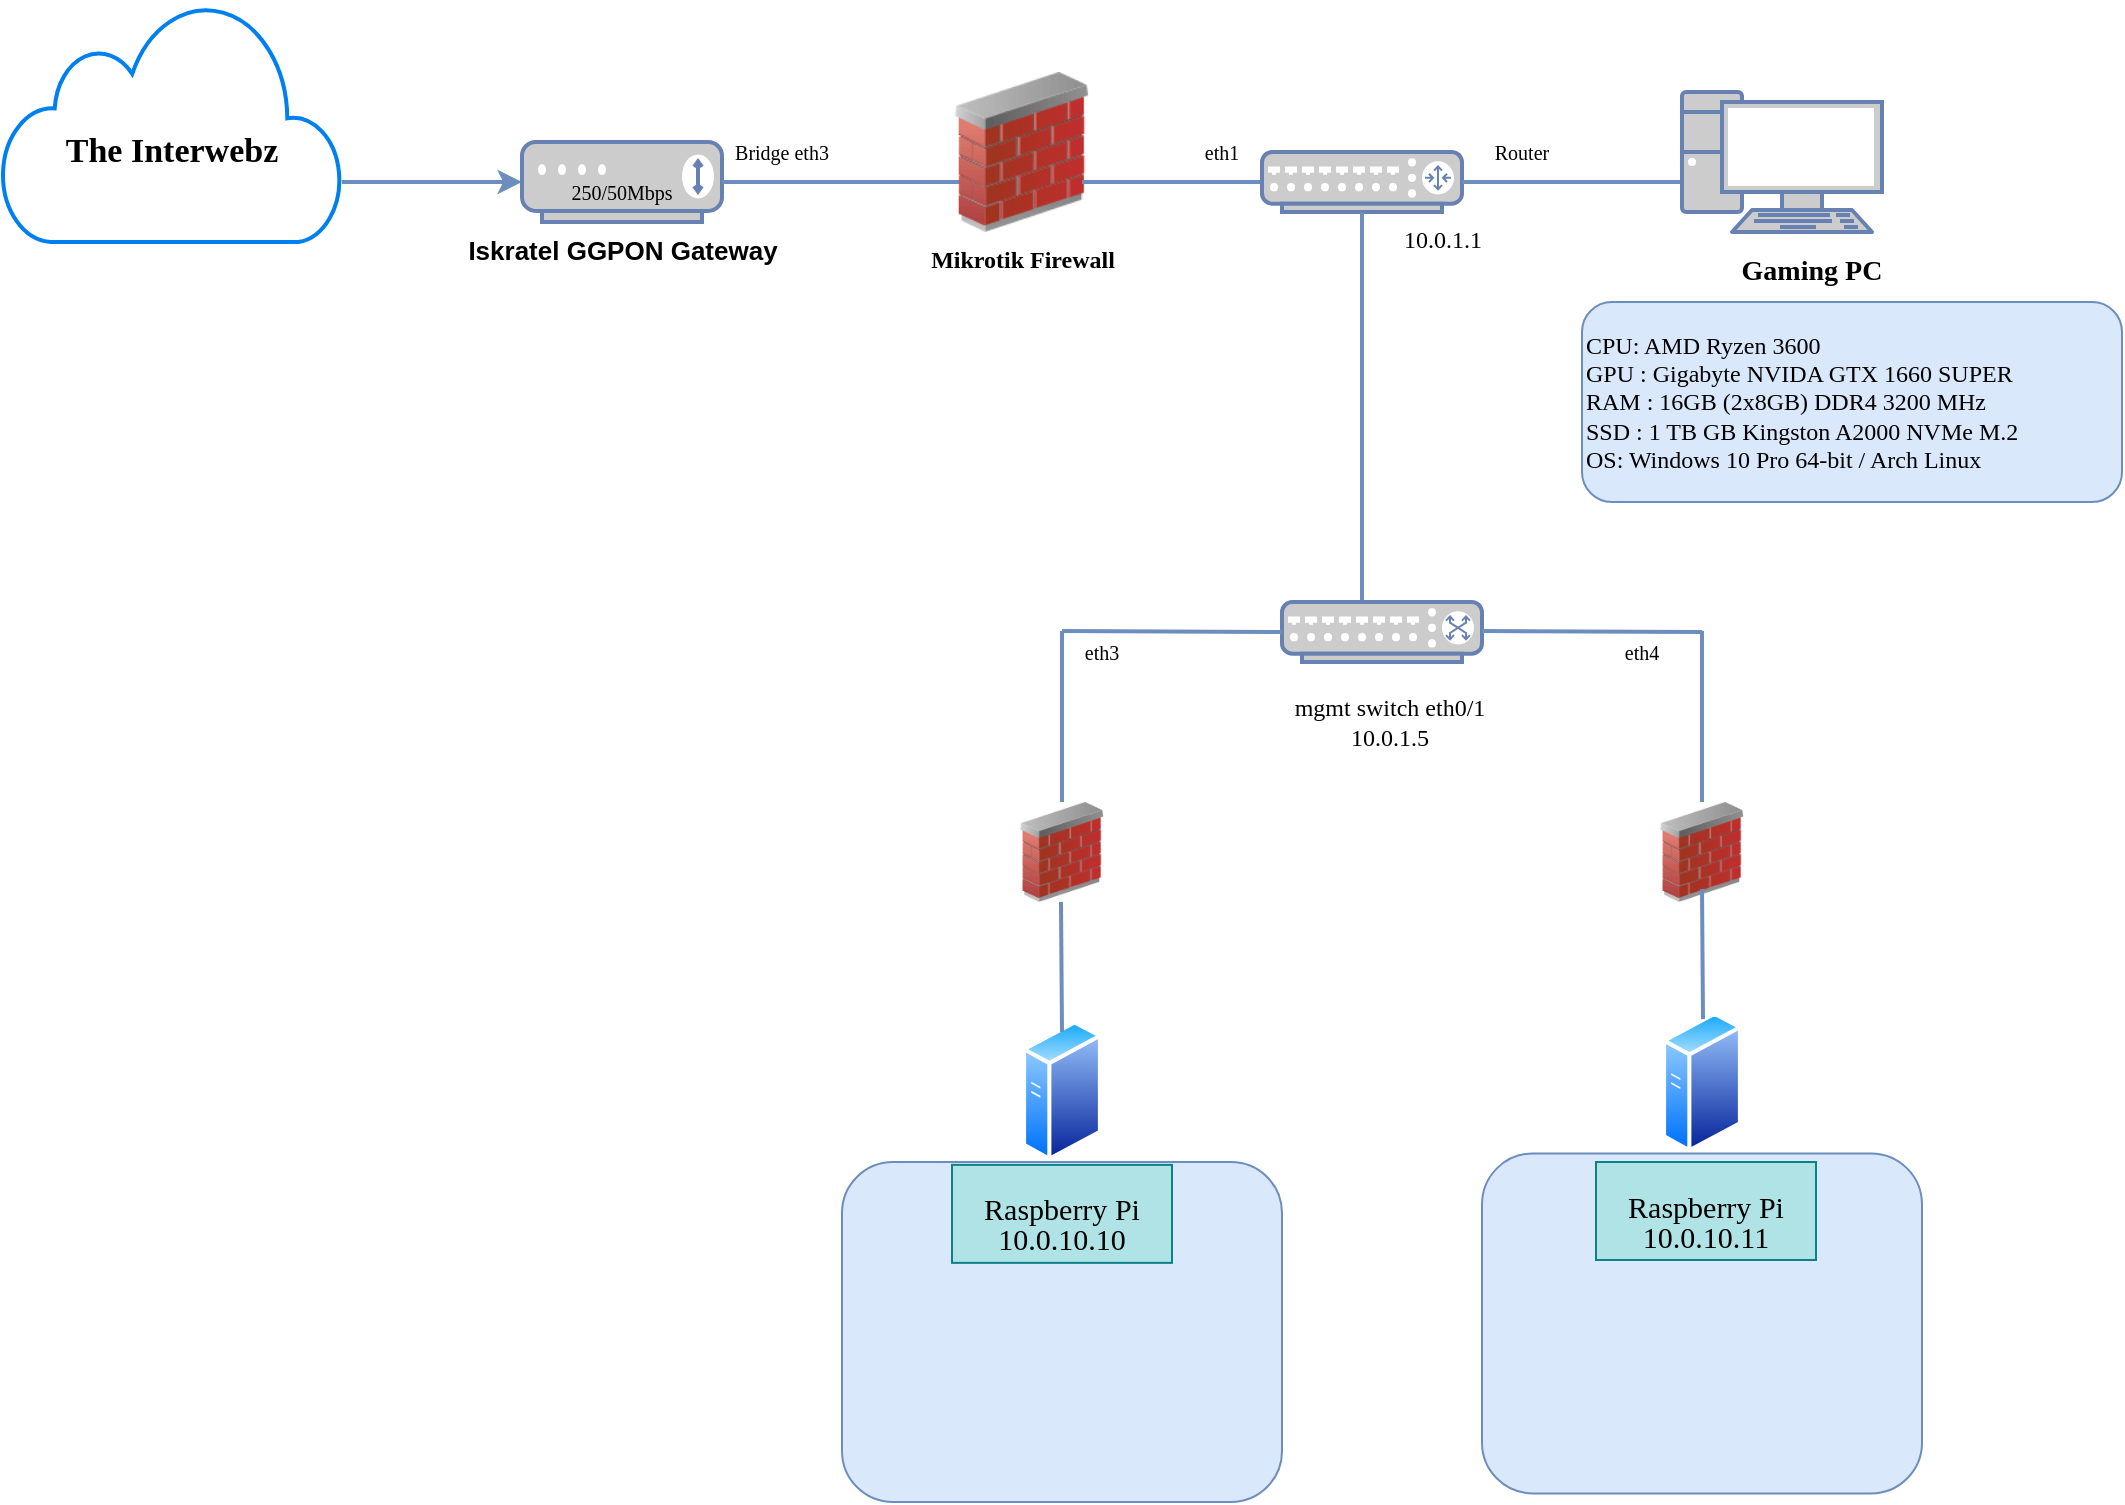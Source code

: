 <mxfile version="20.7.4" type="github">
  <diagram id="iju5pOygdDxo4xcLel-_" name="Page-1">
    <mxGraphModel dx="1401" dy="711" grid="1" gridSize="10" guides="1" tooltips="1" connect="1" arrows="1" fold="1" page="1" pageScale="1" pageWidth="827" pageHeight="1169" math="0" shadow="0">
      <root>
        <mxCell id="0" />
        <mxCell id="1" parent="0" />
        <mxCell id="RDJNClESdxmCvVbitQK3-1" value="" style="html=1;verticalLabelPosition=bottom;align=center;labelBackgroundColor=#ffffff;verticalAlign=top;strokeWidth=2;strokeColor=#0080F0;shadow=0;dashed=0;shape=mxgraph.ios7.icons.cloud;" parent="1" vertex="1">
          <mxGeometry x="30" y="20" width="170" height="120" as="geometry" />
        </mxCell>
        <mxCell id="RDJNClESdxmCvVbitQK3-2" value="&lt;h3 style=&quot;font-size: 17px;&quot;&gt;&lt;b style=&quot;font-size: 17px;&quot;&gt;&lt;font style=&quot;font-size: 17px;&quot;&gt;The Interwebz&lt;/font&gt;&lt;/b&gt;&lt;/h3&gt;" style="text;strokeColor=none;align=center;fillColor=none;html=1;verticalAlign=middle;whiteSpace=wrap;rounded=0;fontFamily=Verdana;fontSize=17;" parent="1" vertex="1">
          <mxGeometry x="40" y="60" width="150" height="70" as="geometry" />
        </mxCell>
        <mxCell id="RDJNClESdxmCvVbitQK3-3" value="" style="edgeStyle=none;orthogonalLoop=1;jettySize=auto;html=1;fontFamily=Times New Roman;fontSize=21;fillColor=#dae8fc;strokeColor=#6c8ebf;strokeWidth=2;rounded=0;" parent="1" edge="1">
          <mxGeometry width="80" relative="1" as="geometry">
            <mxPoint x="200" y="110" as="sourcePoint" />
            <mxPoint x="290" y="110" as="targetPoint" />
            <Array as="points" />
          </mxGeometry>
        </mxCell>
        <mxCell id="RDJNClESdxmCvVbitQK3-4" value="Iskratel GGPON Gateway" style="fontColor=#000000;verticalAlign=top;verticalLabelPosition=bottom;labelPosition=center;align=center;html=1;outlineConnect=0;fillColor=#CCCCCC;strokeColor=#6881B3;gradientColor=none;gradientDirection=north;strokeWidth=2;shape=mxgraph.networks.modem;fontFamily=Helvetica;fontSize=13;fontStyle=1" parent="1" vertex="1">
          <mxGeometry x="290" y="90" width="100" height="40" as="geometry" />
        </mxCell>
        <mxCell id="RDJNClESdxmCvVbitQK3-5" value="250/50Mbps" style="text;strokeColor=none;align=center;fillColor=none;html=1;verticalAlign=middle;whiteSpace=wrap;rounded=0;fontFamily=Verdana;fontSize=10;fontColor=#000000;" parent="1" vertex="1">
          <mxGeometry x="310" y="100" width="60" height="30" as="geometry" />
        </mxCell>
        <mxCell id="RDJNClESdxmCvVbitQK3-7" value="" style="endArrow=none;html=1;rounded=0;labelBorderColor=none;strokeColor=#6c8ebf;strokeWidth=2;fontFamily=Verdana;fontSize=10;fontColor=#000000;fillColor=#dae8fc;" parent="1" edge="1">
          <mxGeometry width="50" height="50" relative="1" as="geometry">
            <mxPoint x="390" y="110" as="sourcePoint" />
            <mxPoint x="510" y="110" as="targetPoint" />
          </mxGeometry>
        </mxCell>
        <mxCell id="RDJNClESdxmCvVbitQK3-8" value="Bridge eth3&lt;br&gt;" style="text;strokeColor=none;align=center;fillColor=none;html=1;verticalAlign=middle;whiteSpace=wrap;rounded=0;fontFamily=Verdana;fontSize=10;fontColor=#000000;" parent="1" vertex="1">
          <mxGeometry x="390" y="80" width="60" height="30" as="geometry" />
        </mxCell>
        <mxCell id="RDJNClESdxmCvVbitQK3-18" value="" style="shape=image;imageAspect=0;aspect=fixed;verticalLabelPosition=bottom;verticalAlign=top;fontFamily=Verdana;fontSize=10;fontColor=#000000;image=https://trademarks.justia.com/media/image.php?serial=79113233;" parent="1" vertex="1">
          <mxGeometry x="285" y="50.6" width="110" height="29.4" as="geometry" />
        </mxCell>
        <mxCell id="RDJNClESdxmCvVbitQK3-19" value="&lt;b style=&quot;&quot;&gt;&lt;font style=&quot;font-size: 12px;&quot;&gt;Mikrotik Firewall&lt;/font&gt;&lt;/b&gt;" style="image;html=1;image=img/lib/clip_art/networking/Firewall_02_128x128.png;fontFamily=Verdana;fontSize=11;fontColor=#000000;" parent="1" vertex="1">
          <mxGeometry x="500" y="55" width="80" height="80" as="geometry" />
        </mxCell>
        <mxCell id="RDJNClESdxmCvVbitQK3-21" value="" style="endArrow=none;html=1;rounded=0;labelBorderColor=none;strokeColor=#6c8ebf;strokeWidth=2;fontFamily=Verdana;fontSize=10;fontColor=#000000;fillColor=#dae8fc;" parent="1" edge="1">
          <mxGeometry width="50" height="50" relative="1" as="geometry">
            <mxPoint x="570" y="110" as="sourcePoint" />
            <mxPoint x="660" y="110" as="targetPoint" />
          </mxGeometry>
        </mxCell>
        <mxCell id="RDJNClESdxmCvVbitQK3-23" value="eth1" style="text;strokeColor=none;align=center;fillColor=none;html=1;verticalAlign=middle;whiteSpace=wrap;rounded=0;fontFamily=Verdana;fontSize=10;fontColor=#000000;" parent="1" vertex="1">
          <mxGeometry x="610" y="80" width="60" height="30" as="geometry" />
        </mxCell>
        <mxCell id="RDJNClESdxmCvVbitQK3-24" value="&lt;blockquote style=&quot;margin: 0 0 0 40px; border: none; padding: 0px;&quot;&gt;&lt;blockquote style=&quot;margin: 0 0 0 40px; border: none; padding: 0px;&quot;&gt;&lt;div style=&quot;&quot;&gt;&lt;span style=&quot;color: rgb(0, 0, 0); background-color: transparent;&quot;&gt;10.0.1.1&lt;/span&gt;&lt;/div&gt;&lt;/blockquote&gt;&lt;/blockquote&gt;" style="fontColor=#0066CC;verticalAlign=top;verticalLabelPosition=bottom;labelPosition=center;align=center;html=1;outlineConnect=0;fillColor=#CCCCCC;strokeColor=#6881B3;gradientColor=none;gradientDirection=north;strokeWidth=2;shape=mxgraph.networks.router;fontFamily=Verdana;fontSize=12;" parent="1" vertex="1">
          <mxGeometry x="660" y="95" width="100" height="30" as="geometry" />
        </mxCell>
        <mxCell id="RDJNClESdxmCvVbitQK3-25" value="" style="shape=image;imageAspect=0;aspect=fixed;verticalLabelPosition=bottom;verticalAlign=top;fontFamily=Verdana;fontSize=12;fontColor=#000000;image=https://mikrotik.com/img/mtv2/newlogo.svg;" parent="1" vertex="1">
          <mxGeometry x="635.77" y="60" width="148.46" height="25.73" as="geometry" />
        </mxCell>
        <mxCell id="RDJNClESdxmCvVbitQK3-26" value="" style="endArrow=none;html=1;rounded=0;labelBorderColor=none;strokeColor=#6c8ebf;strokeWidth=2;fontFamily=Verdana;fontSize=10;fontColor=#000000;fillColor=#dae8fc;" parent="1" edge="1">
          <mxGeometry width="50" height="50" relative="1" as="geometry">
            <mxPoint x="760" y="110" as="sourcePoint" />
            <mxPoint x="870" y="110" as="targetPoint" />
          </mxGeometry>
        </mxCell>
        <mxCell id="RDJNClESdxmCvVbitQK3-27" value="Router" style="text;strokeColor=none;align=center;fillColor=none;html=1;verticalAlign=middle;whiteSpace=wrap;rounded=0;fontFamily=Verdana;fontSize=10;fontColor=#000000;" parent="1" vertex="1">
          <mxGeometry x="760" y="80" width="60" height="30" as="geometry" />
        </mxCell>
        <mxCell id="RDJNClESdxmCvVbitQK3-30" value="" style="fontColor=#0066CC;verticalAlign=top;verticalLabelPosition=bottom;labelPosition=center;align=center;html=1;outlineConnect=0;fillColor=#CCCCCC;strokeColor=#6881B3;gradientColor=none;gradientDirection=north;strokeWidth=2;shape=mxgraph.networks.pc;fontFamily=Verdana;fontSize=12;" parent="1" vertex="1">
          <mxGeometry x="870" y="65" width="100" height="70" as="geometry" />
        </mxCell>
        <mxCell id="RDJNClESdxmCvVbitQK3-31" value="Gaming PC" style="text;strokeColor=none;align=center;fillColor=none;html=1;verticalAlign=middle;whiteSpace=wrap;rounded=0;fontFamily=Verdana;fontSize=14;fontColor=#000000;fontStyle=1" parent="1" vertex="1">
          <mxGeometry x="890" y="135" width="90" height="40" as="geometry" />
        </mxCell>
        <mxCell id="RDJNClESdxmCvVbitQK3-32" value="CPU: AMD Ryzen 3600&lt;br style=&quot;font-size: 12px;&quot;&gt;GPU : Gigabyte NVIDA GTX 1660 SUPER&lt;br style=&quot;font-size: 12px;&quot;&gt;RAM : 16GB (2x8GB) DDR4 3200 MHz&lt;br style=&quot;font-size: 12px;&quot;&gt;SSD : 1 TB GB Kingston A2000 NVMe M.2&lt;br style=&quot;font-size: 12px;&quot;&gt;OS: Windows 10 Pro 64-bit / Arch Linux" style="rounded=1;whiteSpace=wrap;html=1;fontFamily=Verdana;fontSize=12;fillColor=#dae8fc;strokeColor=#6c8ebf;align=left;" parent="1" vertex="1">
          <mxGeometry x="820" y="170" width="270" height="100" as="geometry" />
        </mxCell>
        <mxCell id="RDJNClESdxmCvVbitQK3-35" value="" style="endArrow=none;html=1;rounded=0;labelBorderColor=none;strokeColor=#6c8ebf;strokeWidth=2;fontFamily=Verdana;fontSize=10;fontColor=#000000;fillColor=#dae8fc;" parent="1" source="RDJNClESdxmCvVbitQK3-24" edge="1">
          <mxGeometry width="50" height="50" relative="1" as="geometry">
            <mxPoint x="635.77" y="260" as="sourcePoint" />
            <mxPoint x="710" y="320" as="targetPoint" />
          </mxGeometry>
        </mxCell>
        <mxCell id="RDJNClESdxmCvVbitQK3-37" value="" style="fontColor=#0066CC;verticalAlign=top;verticalLabelPosition=bottom;labelPosition=center;align=center;html=1;outlineConnect=0;fillColor=#CCCCCC;strokeColor=#6881B3;gradientColor=none;gradientDirection=north;strokeWidth=2;shape=mxgraph.networks.switch;fontFamily=Verdana;fontSize=12;" parent="1" vertex="1">
          <mxGeometry x="670" y="320" width="100" height="30" as="geometry" />
        </mxCell>
        <mxCell id="RDJNClESdxmCvVbitQK3-38" value="" style="shape=image;imageAspect=0;aspect=fixed;verticalLabelPosition=bottom;verticalAlign=top;fontFamily=Verdana;fontSize=12;fontColor=#000000;image=https://mikrotik.com/img/mtv2/newlogo.svg;" parent="1" vertex="1">
          <mxGeometry x="630" y="294.27" width="148.46" height="25.73" as="geometry" />
        </mxCell>
        <mxCell id="RDJNClESdxmCvVbitQK3-39" value="mgmt switch eth0/1&lt;br&gt;10.0.1.5" style="text;strokeColor=none;align=center;fillColor=none;html=1;verticalAlign=middle;whiteSpace=wrap;rounded=0;fontFamily=Verdana;fontSize=12;fontColor=#000000;" parent="1" vertex="1">
          <mxGeometry x="664.23" y="370" width="120" height="20" as="geometry" />
        </mxCell>
        <mxCell id="RDJNClESdxmCvVbitQK3-40" value="" style="endArrow=none;html=1;rounded=0;labelBorderColor=none;strokeColor=#6c8ebf;strokeWidth=2;fontFamily=Verdana;fontSize=10;fontColor=#000000;fillColor=#dae8fc;" parent="1" edge="1">
          <mxGeometry width="50" height="50" relative="1" as="geometry">
            <mxPoint x="560" y="334.5" as="sourcePoint" />
            <mxPoint x="670" y="335" as="targetPoint" />
          </mxGeometry>
        </mxCell>
        <mxCell id="RDJNClESdxmCvVbitQK3-41" value="eth3" style="text;strokeColor=none;align=center;fillColor=none;html=1;verticalAlign=middle;whiteSpace=wrap;rounded=0;fontFamily=Verdana;fontSize=10;fontColor=#000000;" parent="1" vertex="1">
          <mxGeometry x="550" y="330" width="60" height="30" as="geometry" />
        </mxCell>
        <mxCell id="RDJNClESdxmCvVbitQK3-42" value="" style="image;html=1;image=img/lib/clip_art/networking/Firewall_02_128x128.png;fontFamily=Verdana;fontSize=12;fontColor=#000000;" parent="1" vertex="1">
          <mxGeometry x="530" y="420" width="60" height="50" as="geometry" />
        </mxCell>
        <mxCell id="RDJNClESdxmCvVbitQK3-44" value="" style="aspect=fixed;perimeter=ellipsePerimeter;html=1;align=center;shadow=0;dashed=0;spacingTop=3;image;image=img/lib/active_directory/generic_server.svg;fontFamily=Verdana;fontSize=12;fontColor=#000000;" parent="1" vertex="1">
          <mxGeometry x="540" y="528.57" width="40" height="71.43" as="geometry" />
        </mxCell>
        <mxCell id="RDJNClESdxmCvVbitQK3-46" value="" style="endArrow=none;html=1;rounded=0;labelBorderColor=none;strokeColor=#6c8ebf;strokeWidth=2;fontFamily=Verdana;fontSize=10;fontColor=#000000;fillColor=#dae8fc;" parent="1" edge="1">
          <mxGeometry width="50" height="50" relative="1" as="geometry">
            <mxPoint x="559.5" y="470" as="sourcePoint" />
            <mxPoint x="560" y="535" as="targetPoint" />
          </mxGeometry>
        </mxCell>
        <mxCell id="RDJNClESdxmCvVbitQK3-47" value="" style="shape=image;html=1;verticalAlign=top;verticalLabelPosition=bottom;labelBackgroundColor=#ffffff;imageAspect=0;aspect=fixed;image=https://cdn1.iconfinder.com/data/icons/fruit-136/64/Fruit_iconfree_Filled_Outline_raspberry-healthy-organic-food-fruit_icon-128.png;fontFamily=Verdana;fontSize=10;fontColor=#000000;" parent="1" vertex="1">
          <mxGeometry x="580" y="535" width="50" height="50" as="geometry" />
        </mxCell>
        <mxCell id="RDJNClESdxmCvVbitQK3-48" value="&lt;h1 style=&quot;line-height: 120%;&quot;&gt;&lt;br&gt;&lt;/h1&gt;" style="rounded=1;whiteSpace=wrap;html=1;fontFamily=Verdana;fontSize=12;fillColor=#dae8fc;strokeColor=#6c8ebf;align=center;" parent="1" vertex="1">
          <mxGeometry x="450" y="600" width="220" height="170" as="geometry" />
        </mxCell>
        <mxCell id="RDJNClESdxmCvVbitQK3-49" value="&lt;p style=&quot;border-color: var(--border-color); line-height: 0%; font-size: 15px;&quot;&gt;&lt;font style=&quot;font-size: 15px;&quot;&gt;&lt;font style=&quot;font-size: 15px;&quot;&gt;Raspberry&lt;/font&gt; Pi&lt;/font&gt;&lt;/p&gt;&lt;div style=&quot;border-color: var(--border-color); font-size: 15px; line-height: 0%;&quot;&gt;&lt;font style=&quot;font-size: 15px;&quot;&gt;10.0.10.10&lt;/font&gt;&lt;/div&gt;" style="rounded=0;whiteSpace=wrap;html=1;fontFamily=Verdana;fontSize=10;align=center;fillColor=#b0e3e6;strokeColor=#0e8088;" parent="1" vertex="1">
          <mxGeometry x="505" y="601.43" width="110" height="49" as="geometry" />
        </mxCell>
        <mxCell id="RDJNClESdxmCvVbitQK3-50" value="" style="shape=image;html=1;verticalAlign=top;verticalLabelPosition=bottom;labelBackgroundColor=#ffffff;imageAspect=0;aspect=fixed;image=https://cdn1.iconfinder.com/data/icons/Vista-Inspirate_1.0/128x128/apps/debian.png;fontFamily=Verdana;fontSize=15;fontColor=#000000;" parent="1" vertex="1">
          <mxGeometry x="615" y="601.43" width="60" height="60" as="geometry" />
        </mxCell>
        <mxCell id="RDJNClESdxmCvVbitQK3-53" value="" style="endArrow=none;html=1;rounded=0;labelBorderColor=none;strokeColor=#6c8ebf;strokeWidth=2;fontFamily=Verdana;fontSize=10;fontColor=#000000;fillColor=#dae8fc;entryX=0.5;entryY=0;entryDx=0;entryDy=0;" parent="1" edge="1">
          <mxGeometry width="50" height="50" relative="1" as="geometry">
            <mxPoint x="560" y="334.5" as="sourcePoint" />
            <mxPoint x="560" y="420" as="targetPoint" />
            <Array as="points">
              <mxPoint x="560" y="380" />
            </Array>
          </mxGeometry>
        </mxCell>
        <mxCell id="RDJNClESdxmCvVbitQK3-54" value="" style="endArrow=none;html=1;rounded=0;labelBorderColor=none;strokeColor=#6c8ebf;strokeWidth=2;fontFamily=Verdana;fontSize=10;fontColor=#000000;fillColor=#dae8fc;" parent="1" edge="1">
          <mxGeometry width="50" height="50" relative="1" as="geometry">
            <mxPoint x="770" y="334.5" as="sourcePoint" />
            <mxPoint x="880" y="335" as="targetPoint" />
          </mxGeometry>
        </mxCell>
        <mxCell id="RDJNClESdxmCvVbitQK3-55" value="" style="endArrow=none;html=1;rounded=0;labelBorderColor=none;strokeColor=#6c8ebf;strokeWidth=2;fontFamily=Verdana;fontSize=10;fontColor=#000000;fillColor=#dae8fc;entryX=0.5;entryY=0;entryDx=0;entryDy=0;" parent="1" edge="1">
          <mxGeometry width="50" height="50" relative="1" as="geometry">
            <mxPoint x="880" y="334.5" as="sourcePoint" />
            <mxPoint x="880" y="420" as="targetPoint" />
            <Array as="points">
              <mxPoint x="880" y="380" />
            </Array>
          </mxGeometry>
        </mxCell>
        <mxCell id="RDJNClESdxmCvVbitQK3-56" value="" style="image;html=1;image=img/lib/clip_art/networking/Firewall_02_128x128.png;fontFamily=Verdana;fontSize=12;fontColor=#000000;" parent="1" vertex="1">
          <mxGeometry x="850" y="420" width="60" height="50" as="geometry" />
        </mxCell>
        <mxCell id="RDJNClESdxmCvVbitQK3-57" value="eth4" style="text;strokeColor=none;align=center;fillColor=none;html=1;verticalAlign=middle;whiteSpace=wrap;rounded=0;fontFamily=Verdana;fontSize=10;fontColor=#000000;" parent="1" vertex="1">
          <mxGeometry x="820" y="330" width="60" height="30" as="geometry" />
        </mxCell>
        <mxCell id="RDJNClESdxmCvVbitQK3-58" value="" style="aspect=fixed;perimeter=ellipsePerimeter;html=1;align=center;shadow=0;dashed=0;spacingTop=3;image;image=img/lib/active_directory/generic_server.svg;fontFamily=Verdana;fontSize=12;fontColor=#000000;" parent="1" vertex="1">
          <mxGeometry x="860" y="524.28" width="40" height="71.43" as="geometry" />
        </mxCell>
        <mxCell id="RDJNClESdxmCvVbitQK3-59" value="" style="endArrow=none;html=1;rounded=0;labelBorderColor=none;strokeColor=#6c8ebf;strokeWidth=2;fontFamily=Verdana;fontSize=10;fontColor=#000000;fillColor=#dae8fc;" parent="1" edge="1">
          <mxGeometry width="50" height="50" relative="1" as="geometry">
            <mxPoint x="880" y="463.57" as="sourcePoint" />
            <mxPoint x="880.5" y="528.57" as="targetPoint" />
          </mxGeometry>
        </mxCell>
        <mxCell id="RDJNClESdxmCvVbitQK3-60" value="" style="shape=image;html=1;verticalAlign=top;verticalLabelPosition=bottom;labelBackgroundColor=#ffffff;imageAspect=0;aspect=fixed;image=https://cdn1.iconfinder.com/data/icons/fruit-136/64/Fruit_iconfree_Filled_Outline_raspberry-healthy-organic-food-fruit_icon-128.png;fontFamily=Verdana;fontSize=10;fontColor=#000000;" parent="1" vertex="1">
          <mxGeometry x="900" y="539.29" width="50" height="50" as="geometry" />
        </mxCell>
        <mxCell id="RDJNClESdxmCvVbitQK3-61" value="&lt;h1 style=&quot;line-height: 120%;&quot;&gt;&lt;br&gt;&lt;/h1&gt;" style="rounded=1;whiteSpace=wrap;html=1;fontFamily=Verdana;fontSize=12;fillColor=#dae8fc;strokeColor=#6c8ebf;align=center;" parent="1" vertex="1">
          <mxGeometry x="770" y="595.71" width="220" height="170" as="geometry" />
        </mxCell>
        <mxCell id="RDJNClESdxmCvVbitQK3-62" value="&lt;p style=&quot;border-color: var(--border-color); line-height: 0%; font-size: 15px;&quot;&gt;&lt;font style=&quot;font-size: 15px;&quot;&gt;&lt;font style=&quot;font-size: 15px;&quot;&gt;Raspberry&lt;/font&gt; Pi&lt;/font&gt;&lt;/p&gt;&lt;div style=&quot;border-color: var(--border-color); font-size: 15px; line-height: 0%;&quot;&gt;&lt;font style=&quot;font-size: 15px;&quot;&gt;10.0.10.11&lt;/font&gt;&lt;/div&gt;" style="rounded=0;whiteSpace=wrap;html=1;fontFamily=Verdana;fontSize=10;align=center;fillColor=#b0e3e6;strokeColor=#0e8088;" parent="1" vertex="1">
          <mxGeometry x="827" y="600" width="110" height="49" as="geometry" />
        </mxCell>
        <mxCell id="RDJNClESdxmCvVbitQK3-63" value="" style="shape=image;html=1;verticalAlign=top;verticalLabelPosition=bottom;labelBackgroundColor=#ffffff;imageAspect=0;aspect=fixed;image=https://cdn1.iconfinder.com/data/icons/Vista-Inspirate_1.0/128x128/apps/debian.png;fontFamily=Verdana;fontSize=15;fontColor=#000000;" parent="1" vertex="1">
          <mxGeometry x="937" y="595.93" width="60" height="60" as="geometry" />
        </mxCell>
        <mxCell id="RDJNClESdxmCvVbitQK3-64" value="" style="shape=image;imageAspect=0;aspect=fixed;verticalLabelPosition=bottom;verticalAlign=top;fontFamily=Verdana;fontSize=15;fontColor=#000000;image=https://wp-cdn.pi-hole.net/wp-content/uploads/2016/12/Vortex-R.webp;" parent="1" vertex="1">
          <mxGeometry x="445" y="649" width="60" height="60" as="geometry" />
        </mxCell>
        <mxCell id="RDJNClESdxmCvVbitQK3-65" value="" style="shape=image;imageAspect=0;aspect=fixed;verticalLabelPosition=bottom;verticalAlign=top;fontFamily=Verdana;fontSize=15;fontColor=#000000;image=https://www.vectorlogo.zone/logos/torproject/torproject-ar21.svg;" parent="1" vertex="1">
          <mxGeometry x="491.42" y="656.07" width="98.58" height="49.29" as="geometry" />
        </mxCell>
        <mxCell id="RDJNClESdxmCvVbitQK3-66" value="" style="shape=image;imageAspect=0;aspect=fixed;verticalLabelPosition=bottom;verticalAlign=top;fontFamily=Verdana;fontSize=15;fontColor=#000000;image=https://cdn.worldvectorlogo.com/logos/portainer.svg;" parent="1" vertex="1">
          <mxGeometry x="572.08" y="650.72" width="42.92" height="60" as="geometry" />
        </mxCell>
        <mxCell id="RDJNClESdxmCvVbitQK3-67" value="" style="shape=image;imageAspect=0;aspect=fixed;verticalLabelPosition=bottom;verticalAlign=top;fontFamily=Verdana;fontSize=15;fontColor=#000000;image=https://nginxproxymanager.com/icon.png;" parent="1" vertex="1">
          <mxGeometry x="610" y="650.72" width="59.28" height="59.28" as="geometry" />
        </mxCell>
        <mxCell id="RDJNClESdxmCvVbitQK3-68" value="" style="shape=image;imageAspect=0;aspect=fixed;verticalLabelPosition=bottom;verticalAlign=top;fontFamily=Verdana;fontSize=15;fontColor=#000000;image=https://www.pngfind.com/pngs/m/554-5549575_share-heimdall-docker-hd-png-download.png;" parent="1" vertex="1">
          <mxGeometry x="531.39" y="705.36" width="57.23" height="60" as="geometry" />
        </mxCell>
        <mxCell id="RDJNClESdxmCvVbitQK3-74" value="" style="shape=image;imageAspect=0;aspect=fixed;verticalLabelPosition=bottom;verticalAlign=top;fontFamily=Verdana;fontSize=15;fontColor=#000000;image=https://upload.wikimedia.org/wikipedia/commons/thumb/6/60/Nextcloud_Logo.svg/2560px-Nextcloud_Logo.svg.png;" parent="1" vertex="1">
          <mxGeometry x="770" y="650" width="84.55" height="60" as="geometry" />
        </mxCell>
        <mxCell id="RDJNClESdxmCvVbitQK3-75" value="" style="shape=image;imageAspect=0;aspect=fixed;verticalLabelPosition=bottom;verticalAlign=top;fontFamily=Verdana;fontSize=15;fontColor=#000000;image=https://wp-cdn.pi-hole.net/wp-content/uploads/2016/12/Vortex-R.webp;" parent="1" vertex="1">
          <mxGeometry x="850" y="645.36" width="60" height="60" as="geometry" />
        </mxCell>
        <mxCell id="RDJNClESdxmCvVbitQK3-76" value="" style="shape=image;imageAspect=0;aspect=fixed;verticalLabelPosition=bottom;verticalAlign=top;fontFamily=Verdana;fontSize=15;fontColor=#000000;image=https://imgs.search.brave.com/7_urazSqvRp1KNa6Ie_UpJetEOEESkQ9TRZAERwc6LA/rs:fit:860:741:1/g:ce/aHR0cHM6Ly93d3cu/a2luZHBuZy5jb20v/cGljYy9tLzY2MS02/NjE4ODA3X21hcmlh/ZGItb2ZmaWNpYWwt/bG9nby1tYXJpYWRi/LWNvcnBvcmF0aW9u/LWxvZ28taGQtcG5n/LnBuZw;" parent="1" vertex="1">
          <mxGeometry x="784.23" y="710.72" width="58.04" height="50" as="geometry" />
        </mxCell>
      </root>
    </mxGraphModel>
  </diagram>
</mxfile>
